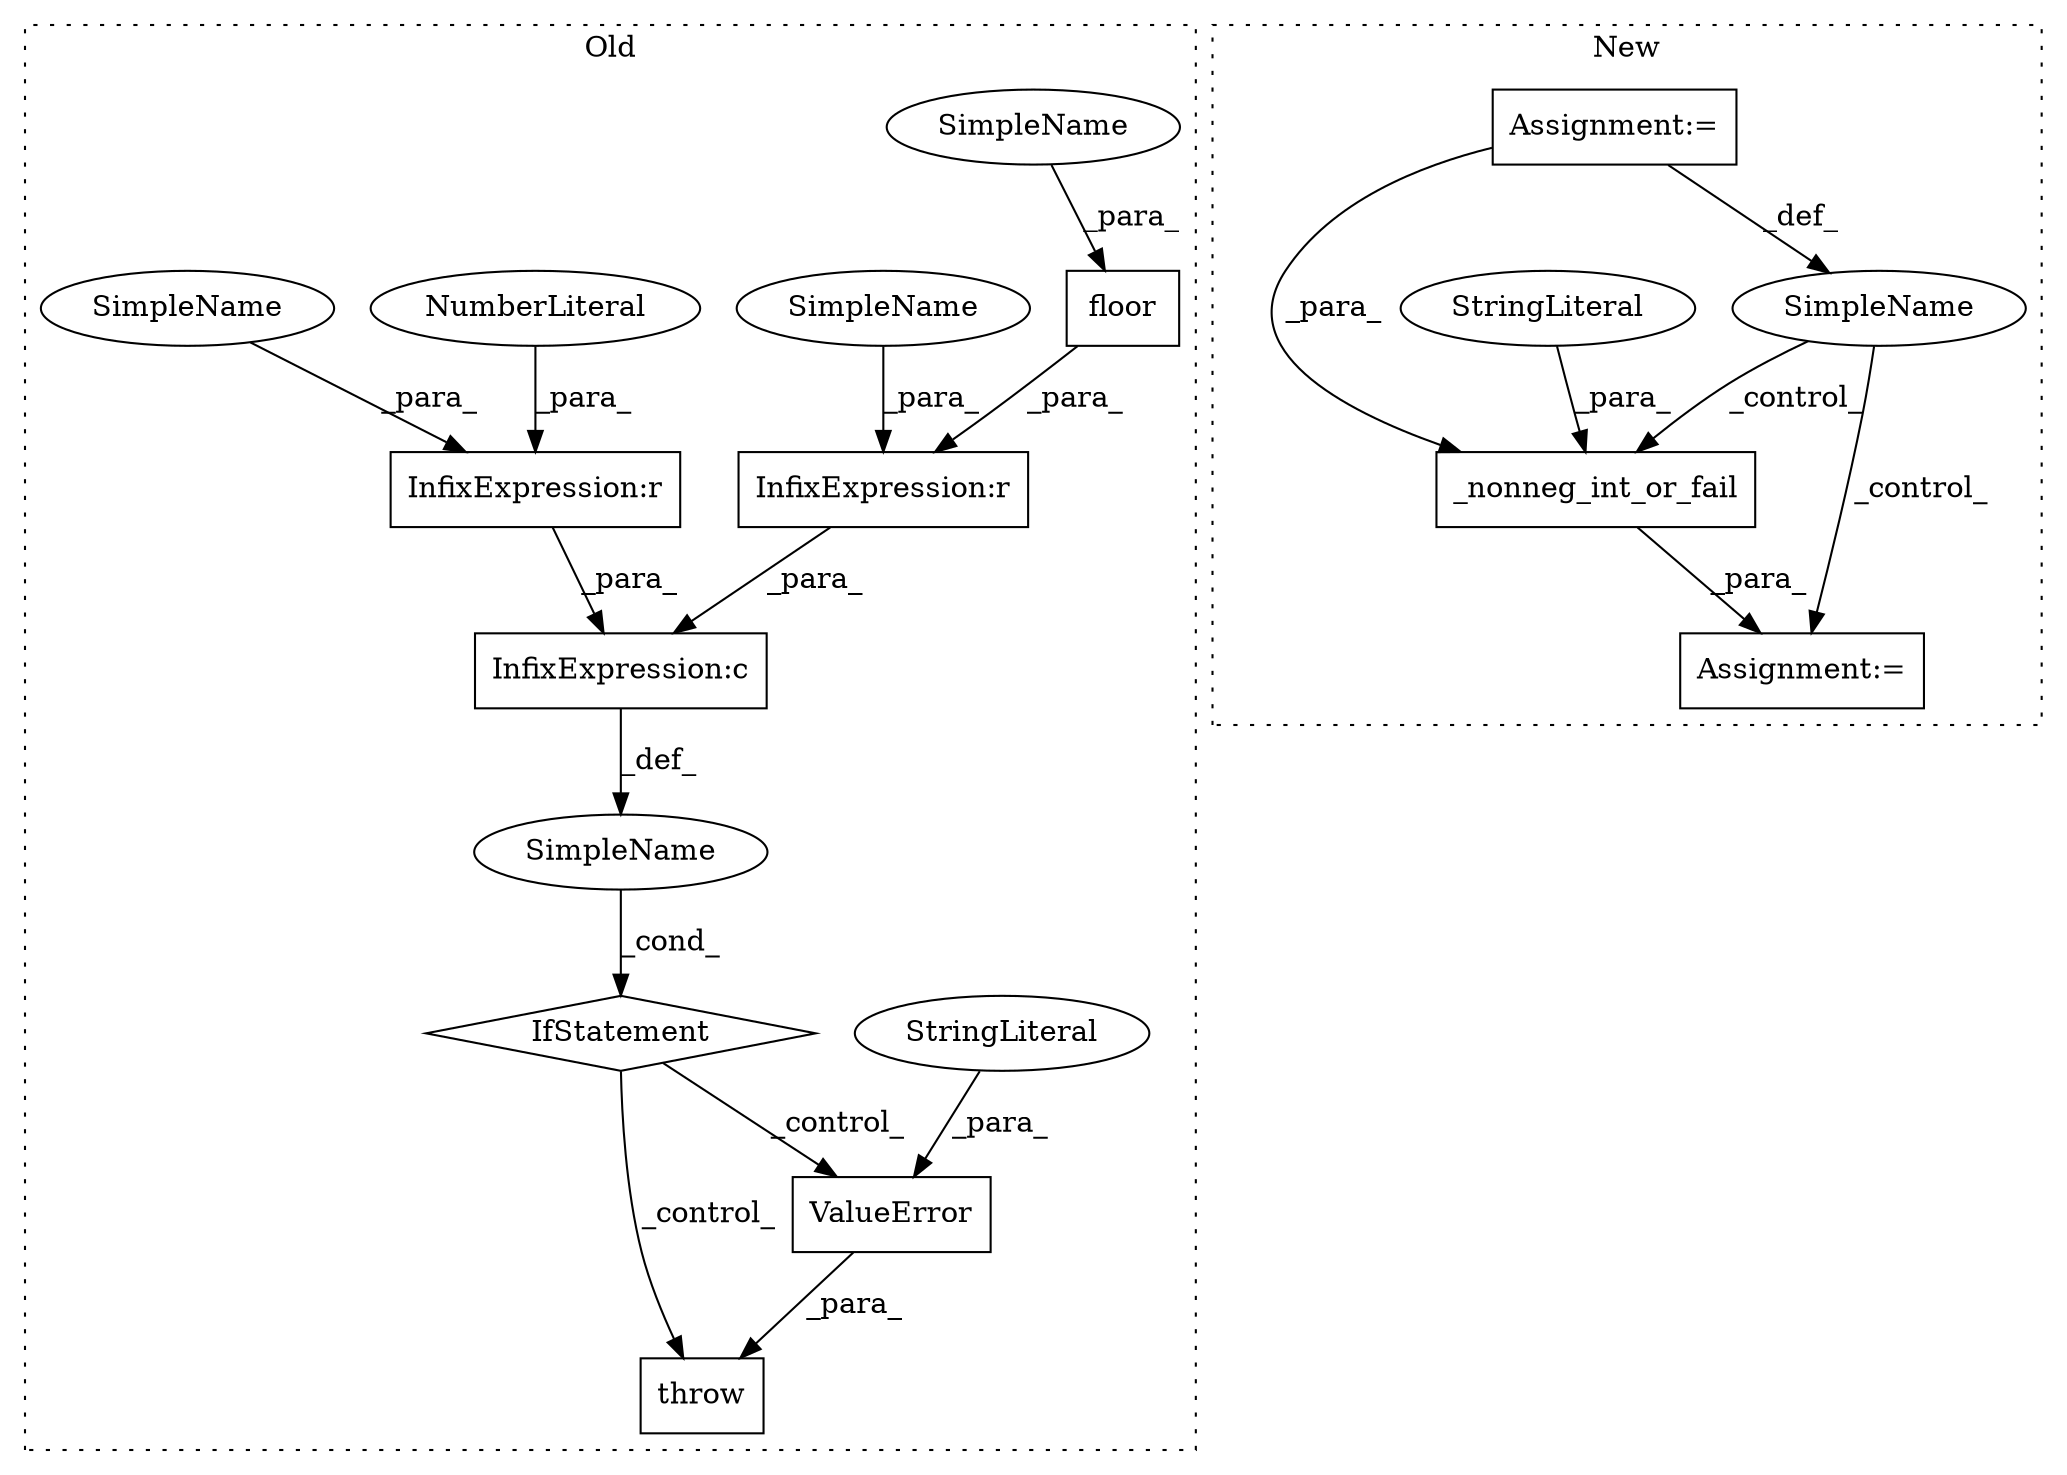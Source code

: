 digraph G {
subgraph cluster0 {
1 [label="floor" a="32" s="15889,15896" l="6,1" shape="box"];
3 [label="InfixExpression:r" a="27" s="15885" l="4" shape="box"];
4 [label="InfixExpression:c" a="27" s="15898" l="4" shape="box"];
5 [label="InfixExpression:r" a="27" s="15904" l="3" shape="box"];
6 [label="NumberLiteral" a="34" s="15907" l="1" shape="ellipse"];
7 [label="throw" a="53" s="15919" l="6" shape="box"];
8 [label="SimpleName" a="42" s="" l="" shape="ellipse"];
9 [label="IfStatement" a="25" s="15879,15909" l="4,2" shape="diamond"];
10 [label="ValueError" a="32" s="15925,15971" l="11,1" shape="box"];
13 [label="StringLiteral" a="45" s="15936" l="35" shape="ellipse"];
16 [label="SimpleName" a="42" s="15895" l="1" shape="ellipse"];
17 [label="SimpleName" a="42" s="15884" l="1" shape="ellipse"];
18 [label="SimpleName" a="42" s="15903" l="1" shape="ellipse"];
label = "Old";
style="dotted";
}
subgraph cluster1 {
2 [label="_nonneg_int_or_fail" a="32" s="15632,15657" l="20,1" shape="box"];
11 [label="SimpleName" a="42" s="" l="" shape="ellipse"];
12 [label="Assignment:=" a="7" s="15631" l="1" shape="box"];
14 [label="StringLiteral" a="45" s="15654" l="3" shape="ellipse"];
15 [label="Assignment:=" a="7" s="15522" l="1" shape="box"];
label = "New";
style="dotted";
}
1 -> 3 [label="_para_"];
2 -> 12 [label="_para_"];
3 -> 4 [label="_para_"];
4 -> 8 [label="_def_"];
5 -> 4 [label="_para_"];
6 -> 5 [label="_para_"];
8 -> 9 [label="_cond_"];
9 -> 10 [label="_control_"];
9 -> 7 [label="_control_"];
10 -> 7 [label="_para_"];
11 -> 12 [label="_control_"];
11 -> 2 [label="_control_"];
13 -> 10 [label="_para_"];
14 -> 2 [label="_para_"];
15 -> 2 [label="_para_"];
15 -> 11 [label="_def_"];
16 -> 1 [label="_para_"];
17 -> 3 [label="_para_"];
18 -> 5 [label="_para_"];
}